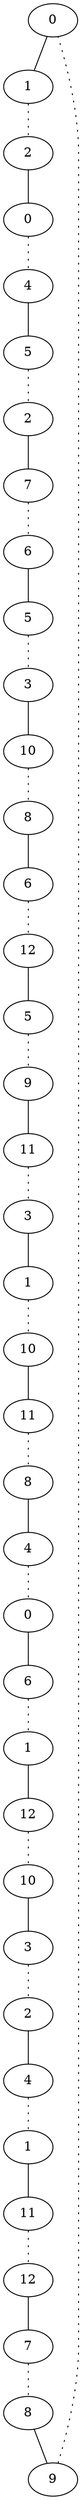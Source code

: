 graph {
a0 -- a1;
a1 -- a2 [style=dotted];
a2 -- a3;
a3 -- a4 [style=dotted];
a4 -- a5;
a5 -- a6 [style=dotted];
a6 -- a7;
a7 -- a8 [style=dotted];
a8 -- a9;
a9 -- a10 [style=dotted];
a10 -- a11;
a11 -- a12 [style=dotted];
a12 -- a13;
a13 -- a14 [style=dotted];
a14 -- a15;
a15 -- a16 [style=dotted];
a16 -- a17;
a17 -- a18 [style=dotted];
a18 -- a19;
a19 -- a20 [style=dotted];
a20 -- a21;
a21 -- a22 [style=dotted];
a22 -- a23;
a23 -- a24 [style=dotted];
a24 -- a25;
a25 -- a26 [style=dotted];
a26 -- a27;
a27 -- a28 [style=dotted];
a28 -- a29;
a29 -- a30 [style=dotted];
a30 -- a31;
a31 -- a32 [style=dotted];
a32 -- a33;
a33 -- a34 [style=dotted];
a34 -- a35;
a35 -- a36 [style=dotted];
a36 -- a37;
a37 -- a0 [style=dotted];
a0[label=0];
a1[label=1];
a2[label=2];
a3[label=0];
a4[label=4];
a5[label=5];
a6[label=2];
a7[label=7];
a8[label=6];
a9[label=5];
a10[label=3];
a11[label=10];
a12[label=8];
a13[label=6];
a14[label=12];
a15[label=5];
a16[label=9];
a17[label=11];
a18[label=3];
a19[label=1];
a20[label=10];
a21[label=11];
a22[label=8];
a23[label=4];
a24[label=0];
a25[label=6];
a26[label=1];
a27[label=12];
a28[label=10];
a29[label=3];
a30[label=2];
a31[label=4];
a32[label=1];
a33[label=11];
a34[label=12];
a35[label=7];
a36[label=8];
a37[label=9];
}
